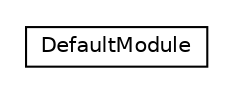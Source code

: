 #!/usr/local/bin/dot
#
# Class diagram 
# Generated by UMLGraph version R5_6-24-gf6e263 (http://www.umlgraph.org/)
#

digraph G {
	edge [fontname="Helvetica",fontsize=10,labelfontname="Helvetica",labelfontsize=10];
	node [fontname="Helvetica",fontsize=10,shape=plaintext];
	nodesep=0.25;
	ranksep=0.5;
	rankdir=LR;
	// com.gwtplatform.dispatch.server.spring.configuration.DefaultModule
	c19033 [label=<<table title="com.gwtplatform.dispatch.server.spring.configuration.DefaultModule" border="0" cellborder="1" cellspacing="0" cellpadding="2" port="p" href="./DefaultModule.html">
		<tr><td><table border="0" cellspacing="0" cellpadding="1">
<tr><td align="center" balign="center"> DefaultModule </td></tr>
		</table></td></tr>
		</table>>, URL="./DefaultModule.html", fontname="Helvetica", fontcolor="black", fontsize=10.0];
}

